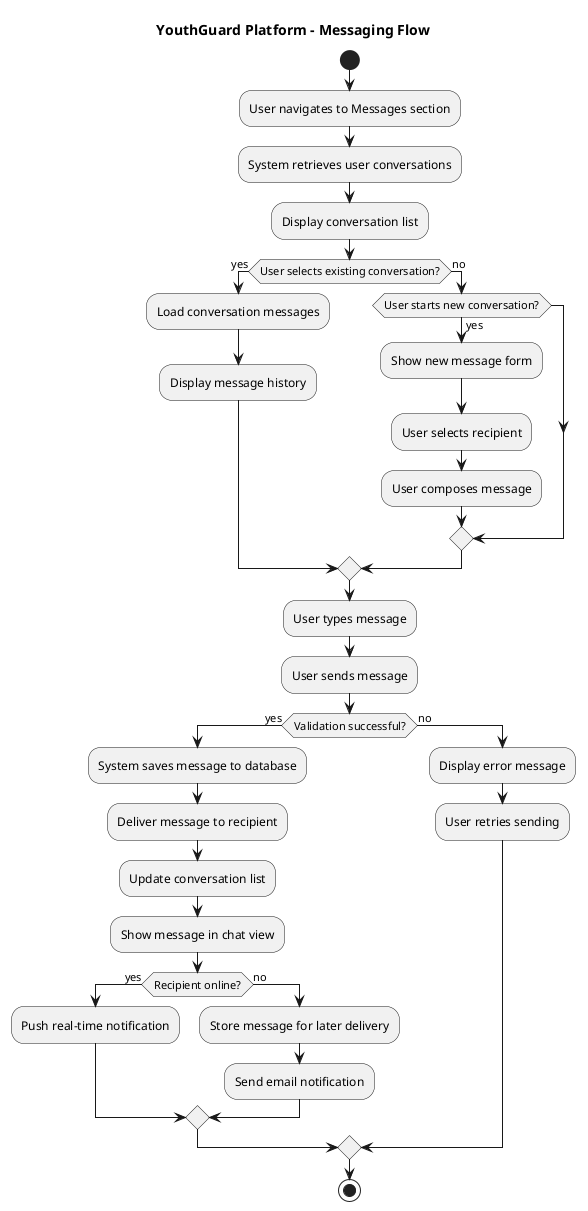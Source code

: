 @startuml
title YouthGuard Platform - Messaging Flow

start
:User navigates to Messages section;
:System retrieves user conversations;
:Display conversation list;

if (User selects existing conversation?) then (yes)
  :Load conversation messages;
  :Display message history;
else (no)
  if (User starts new conversation?) then (yes)
    :Show new message form;
    :User selects recipient;
    :User composes message;
  endif
endif

:User types message;
:User sends message;

if (Validation successful?) then (yes)
  :System saves message to database;
  :Deliver message to recipient;
  :Update conversation list;
  :Show message in chat view;
  
  if (Recipient online?) then (yes)
    :Push real-time notification;
  else (no)
    :Store message for later delivery;
    :Send email notification;
  endif
else (no)
  :Display error message;
  :User retries sending;
endif

stop
@enduml
@startuml YouthGuard_Activity_Messaging
!theme plain
title YouthGuard MVP - Messaging System Activity Diagram

|User (Sender)|
start
:Login to App;
:Navigate to Messages;
:View Conversation List;

if (Start New Conversation?) then (yes)
  :Click "New Message";
  :Search for Recipient|
  note right
    - Search by name
    - Search by role
    - Browse contacts
  end note
  
  |System|
  :Display Search Results;
  :Filter by User Type;
  
  |User (Sender)|
  :Select Recipient;
  
  |System|
  :Open New Conversation;
  :Create Chat Interface;
else (no)
  :Select Existing Conversation;
  
  |System|
  :Load Conversation History;
  :Mark Messages as Read;
  :Update Last Seen Status;
endif

|User (Sender)|
:Type Message;
if (Add Attachment?) then (yes)
  :Select File/Image;
  
  |System|
  :Validate File Type;
  :Check File Size;
  if (File Valid?) then (yes)
    :Upload to Storage;
    :Generate File URL;
  else (no)
    :Display Error Message;
    stop
  endif
else (no)
endif

|User (Sender)|
:Click Send;

|System|
:Validate Message Content;
:Check Spam/Inappropriate Content;
if (Content Appropriate?) then (yes)
  :Save Message to Database;
  :Update Conversation Timestamp;
  :Send Real-time Notification;
  
  |User (Recipient)|
  if (Online?) then (yes)
    :Receive Real-time Notification;
    :See New Message Indicator;
    if (In Conversation?) then (yes)
      :Display Message Immediately;
      :Auto-mark as Read;
    else (no)
      :Show Badge Notification;
      :Update Message Counter;
    endif
  else (no)
    :Queue Push Notification;
    
    |System|
    :Send Push Notification;
    :Update Unread Count;
  endif
  
  |User (Recipient)|
  :Open Message;
  
  |System|
  :Mark as Read;
  :Update Read Status;
  :Send Read Receipt;
  
  |User (Sender)|
  :See Read Receipt;
  
  if (Reply Needed?) then (yes)
    |User (Recipient)|
    :Type Reply;
    :Send Response;
    
    |System|
    :Process Reply;
    note right: Same process as above
  else (no)
    stop
  endif
else (no)
  :Display "Message Blocked";
  :Log Inappropriate Content;
  stop
endif

@enduml